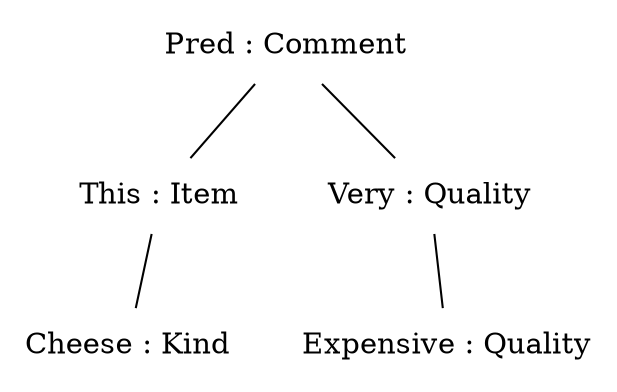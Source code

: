 graph {
n0[label = "Pred : Comment", style = "solid", shape = "plaintext"] ;
n0_0[label = "This : Item", style = "solid", shape = "plaintext"] ;
n0 -- n0_0 [style = "solid"];
n0_0_0[label = "Cheese : Kind", style = "solid", shape = "plaintext"] ;
n0_0 -- n0_0_0 [style = "solid"];
n1_0[label = "Very : Quality", style = "solid", shape = "plaintext"] ;
n0 -- n1_0 [style = "solid"];
n0_1_0[label = "Expensive : Quality", style = "solid", shape = "plaintext"] ;
n1_0 -- n0_1_0 [style = "solid"];
}

